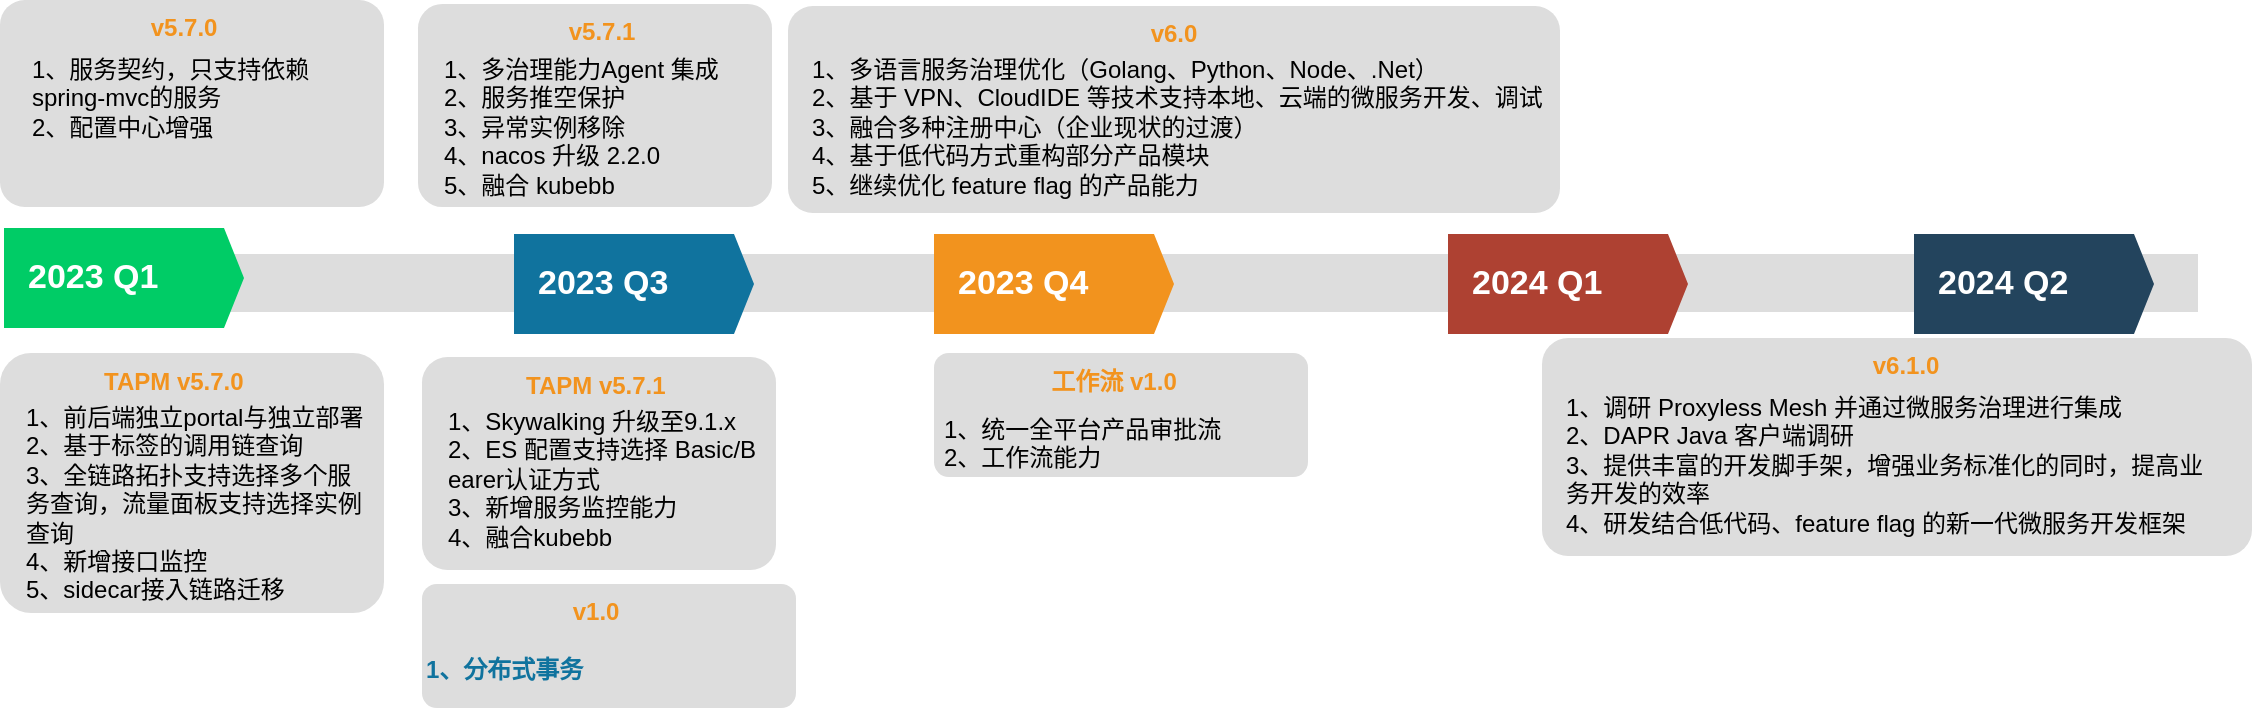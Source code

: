 <mxfile version="21.6.9" type="github">
  <diagram id="LPxzDfarXafkQE6jDnBZ" name="Page-1">
    <mxGraphModel dx="1688" dy="-168" grid="0" gridSize="10" guides="1" tooltips="1" connect="1" arrows="1" fold="1" page="0" pageScale="1" pageWidth="827" pageHeight="1169" math="0" shadow="0">
      <root>
        <mxCell id="0" />
        <mxCell id="1" parent="0" />
        <mxCell id="-Ru4AuKq-2Gei_yiUdHQ-51" value="" style="fillColor=#dddddd;rounded=0;strokeColor=none;" parent="1" vertex="1">
          <mxGeometry x="-140" y="1154" width="1097" height="29" as="geometry" />
        </mxCell>
        <mxCell id="-Ru4AuKq-2Gei_yiUdHQ-52" value="2023 Q3" style="shape=mxgraph.infographic.ribbonSimple;notch1=0;notch2=10;notch=0;html=1;fillColor=#10739E;strokeColor=none;shadow=0;fontSize=17;fontColor=#FFFFFF;align=left;spacingLeft=10;fontStyle=1;" parent="1" vertex="1">
          <mxGeometry x="115" y="1144" width="120" height="50" as="geometry" />
        </mxCell>
        <mxCell id="-Ru4AuKq-2Gei_yiUdHQ-53" value="2023 Q4" style="shape=mxgraph.infographic.ribbonSimple;notch1=0;notch2=10;notch=0;html=1;fillColor=#F2931E;strokeColor=none;shadow=0;fontSize=17;fontColor=#FFFFFF;align=left;spacingLeft=10;fontStyle=1;" parent="1" vertex="1">
          <mxGeometry x="325" y="1144" width="120" height="50" as="geometry" />
        </mxCell>
        <mxCell id="-Ru4AuKq-2Gei_yiUdHQ-54" value="2024 Q1" style="shape=mxgraph.infographic.ribbonSimple;notch1=0;notch2=10;notch=0;html=1;fillColor=#AE4132;strokeColor=none;shadow=0;fontSize=17;fontColor=#FFFFFF;align=left;spacingLeft=10;fontStyle=1;" parent="1" vertex="1">
          <mxGeometry x="582" y="1144" width="120" height="50" as="geometry" />
        </mxCell>
        <mxCell id="-Ru4AuKq-2Gei_yiUdHQ-55" value="2024 Q2" style="shape=mxgraph.infographic.ribbonSimple;notch1=0;notch2=10;notch=0;html=1;fillColor=#23445D;strokeColor=none;shadow=0;fontSize=17;fontColor=#FFFFFF;align=left;spacingLeft=10;fontStyle=1;" parent="1" vertex="1">
          <mxGeometry x="815" y="1144" width="120" height="50" as="geometry" />
        </mxCell>
        <mxCell id="-Ru4AuKq-2Gei_yiUdHQ-56" value="&lt;b style=&quot;color: rgb(242 , 147 , 30)&quot;&gt;&amp;nbsp; &amp;nbsp; &amp;nbsp; &amp;nbsp; &amp;nbsp; &amp;nbsp; &amp;nbsp; &amp;nbsp; &amp;nbsp; &amp;nbsp; &amp;nbsp; v5.7.1&lt;/b&gt;&lt;font color=&quot;#10739e&quot;&gt;&lt;span&gt;&lt;br&gt;&lt;br&gt;&lt;/span&gt;&lt;br&gt;&lt;/font&gt;" style="rounded=1;strokeColor=none;fillColor=#DDDDDD;align=left;arcSize=12;verticalAlign=top;whiteSpace=wrap;html=1;fontSize=12;fontStyle=1" parent="1" vertex="1">
          <mxGeometry x="67" y="1029" width="177" height="101.5" as="geometry" />
        </mxCell>
        <mxCell id="-Ru4AuKq-2Gei_yiUdHQ-61" value="1、多治理能力Agent 集成&lt;br&gt;2、服务推空保护&lt;br&gt;3、异常实例移除&lt;br&gt;4、nacos 升级 2.2.0&lt;br&gt;5、融合 kubebb&lt;br&gt;&lt;div&gt;&lt;/div&gt;" style="text;html=1;" parent="1" vertex="1">
          <mxGeometry x="78" y="1048" width="159" height="54" as="geometry" />
        </mxCell>
        <mxCell id="-Ru4AuKq-2Gei_yiUdHQ-70" value="&lt;b style=&quot;color: rgb(242 , 147 , 30)&quot;&gt;&amp;nbsp; &amp;nbsp; &amp;nbsp; &amp;nbsp; &amp;nbsp; &amp;nbsp; &amp;nbsp; &amp;nbsp; &amp;nbsp; &amp;nbsp; &amp;nbsp; &amp;nbsp; &amp;nbsp; &amp;nbsp; &amp;nbsp; &amp;nbsp; &amp;nbsp; &amp;nbsp; &amp;nbsp; &amp;nbsp; &amp;nbsp; &amp;nbsp; &amp;nbsp; &amp;nbsp; &amp;nbsp;v6.1.0&lt;/b&gt;&lt;font color=&quot;#10739e&quot;&gt;&lt;span&gt;&lt;br&gt;&lt;br&gt;&lt;/span&gt;&lt;br&gt;&lt;/font&gt;" style="rounded=1;strokeColor=none;fillColor=#DDDDDD;align=left;arcSize=12;verticalAlign=top;whiteSpace=wrap;html=1;fontSize=12;fontStyle=1" parent="1" vertex="1">
          <mxGeometry x="629" y="1196" width="355" height="109" as="geometry" />
        </mxCell>
        <mxCell id="7" value="&lt;font style=&quot;font-size: 10px&quot;&gt;&lt;font style=&quot;font-size: 12px&quot; color=&quot;#F2931E&quot;&gt;&lt;b&gt;v6.0&lt;/b&gt;&lt;/font&gt;&lt;br&gt;&lt;/font&gt;" style="rounded=1;strokeColor=none;fillColor=#DDDDDD;align=center;arcSize=12;verticalAlign=top;whiteSpace=wrap;html=1;fontSize=12;" parent="1" vertex="1">
          <mxGeometry x="252" y="1030" width="386" height="103.5" as="geometry" />
        </mxCell>
        <mxCell id="9" value="&lt;div&gt;1、多语言服务治理优化（Golang、Python、Node、.Net）&lt;/div&gt;&lt;span style=&quot;white-space: nowrap&quot;&gt;2、&lt;/span&gt;基于 VPN、CloudIDE 等技术支持本地、云端的微服务开发、调试&lt;br&gt;&lt;span style=&quot;white-space: nowrap&quot;&gt;3、融合&lt;/span&gt;多种注册中心（企业现状的过渡）&lt;br&gt;&lt;span style=&quot;white-space: nowrap&quot;&gt;4、&lt;/span&gt;基于低代码方式重构部分产品模块&lt;br&gt;&lt;span style=&quot;white-space: nowrap&quot;&gt;5、继续优化 feature flag 的产品能力&lt;br&gt;&lt;/span&gt;" style="text;html=1;whiteSpace=wrap;" parent="1" vertex="1">
          <mxGeometry x="262" y="1048" width="376" height="86" as="geometry" />
        </mxCell>
        <mxCell id="10" value="&lt;div&gt;&lt;/div&gt;&lt;div&gt;1、调研 Proxyless Mesh 并通过微服务治理进行集成&lt;/div&gt;&lt;div&gt;2、DAPR Java 客户端调研&lt;/div&gt;&lt;div&gt;3、提供丰富的开发脚手架，增强业务标准化的同时，提高业务开发的效率&lt;/div&gt;&lt;div&gt;4、研发结合低代码、feature flag 的新一代微服务开发框架&lt;/div&gt;" style="text;html=1;whiteSpace=wrap;" parent="1" vertex="1">
          <mxGeometry x="639" y="1216.5" width="330" height="85" as="geometry" />
        </mxCell>
        <mxCell id="kjNINUmJ4nMNvlj-G-Dl-10" value="2023 Q1" style="shape=mxgraph.infographic.ribbonSimple;notch1=0;notch2=10;notch=0;html=1;fillColor=#00CC66;strokeColor=none;shadow=0;fontSize=17;fontColor=#FFFFFF;align=left;spacingLeft=10;fontStyle=1;" vertex="1" parent="1">
          <mxGeometry x="-140" y="1141" width="120" height="50" as="geometry" />
        </mxCell>
        <mxCell id="kjNINUmJ4nMNvlj-G-Dl-11" value="&lt;b style=&quot;color: rgb(242 , 147 , 30)&quot;&gt;&amp;nbsp; &amp;nbsp; &amp;nbsp; &amp;nbsp; &amp;nbsp; &amp;nbsp; &amp;nbsp; &amp;nbsp; &amp;nbsp; &amp;nbsp; &amp;nbsp; v5.7.0&lt;/b&gt;&lt;font color=&quot;#10739e&quot;&gt;&lt;span&gt;&lt;br&gt;&lt;br&gt;&lt;/span&gt;&lt;br&gt;&lt;/font&gt;" style="rounded=1;strokeColor=none;fillColor=#DDDDDD;align=left;arcSize=12;verticalAlign=top;whiteSpace=wrap;html=1;fontSize=12;fontStyle=1" vertex="1" parent="1">
          <mxGeometry x="-142" y="1027" width="192" height="103.5" as="geometry" />
        </mxCell>
        <mxCell id="kjNINUmJ4nMNvlj-G-Dl-12" value="&lt;b style=&quot;color: rgb(242 , 147 , 30)&quot;&gt;&amp;nbsp; &amp;nbsp; &amp;nbsp; &amp;nbsp; &amp;nbsp; &amp;nbsp; &amp;nbsp; &amp;nbsp; &amp;nbsp; &amp;nbsp; &amp;nbsp; v1.0&lt;/b&gt;&lt;font color=&quot;#10739e&quot;&gt;&lt;span&gt;&lt;br&gt;&lt;br&gt;&lt;/span&gt;1、分布式事务&lt;br&gt;&lt;/font&gt;" style="rounded=1;strokeColor=none;fillColor=#DDDDDD;align=left;arcSize=12;verticalAlign=top;whiteSpace=wrap;html=1;fontSize=12;fontStyle=1" vertex="1" parent="1">
          <mxGeometry x="69" y="1319" width="187" height="62" as="geometry" />
        </mxCell>
        <mxCell id="kjNINUmJ4nMNvlj-G-Dl-13" value="&lt;b style=&quot;color: rgb(242 , 147 , 30)&quot;&gt;&amp;nbsp; &amp;nbsp; &amp;nbsp; &amp;nbsp; &amp;nbsp; &amp;nbsp; &amp;nbsp; &amp;nbsp;TAPM v5.7.0&lt;/b&gt;&lt;font color=&quot;#10739e&quot;&gt;&lt;span&gt;&lt;br&gt;&lt;br&gt;&lt;/span&gt;&lt;br&gt;&lt;/font&gt;" style="rounded=1;strokeColor=none;fillColor=#DDDDDD;align=left;arcSize=12;verticalAlign=top;whiteSpace=wrap;html=1;fontSize=12;fontStyle=1" vertex="1" parent="1">
          <mxGeometry x="-142" y="1203.5" width="192" height="130" as="geometry" />
        </mxCell>
        <mxCell id="kjNINUmJ4nMNvlj-G-Dl-14" value="1、前后端独立portal与独立部署&lt;br&gt;2、基于标签的调用链查询&lt;br&gt;3、全链路拓扑支持选择多个服&lt;br&gt;务查询，流量面板支持选择实例&lt;br&gt;查询&lt;br&gt;4、新增接口监控&lt;br&gt;5、sidecar接入链路迁移&lt;br&gt;&lt;div&gt;&lt;/div&gt;" style="text;html=1;" vertex="1" parent="1">
          <mxGeometry x="-131" y="1221.5" width="159" height="106" as="geometry" />
        </mxCell>
        <mxCell id="kjNINUmJ4nMNvlj-G-Dl-15" value="&lt;b style=&quot;color: rgb(242 , 147 , 30)&quot;&gt;&amp;nbsp; &amp;nbsp; &amp;nbsp; &amp;nbsp; &amp;nbsp; &amp;nbsp; &amp;nbsp; &amp;nbsp;TAPM v5.7.1&lt;/b&gt;&lt;font color=&quot;#10739e&quot;&gt;&lt;span&gt;&lt;br&gt;&lt;br&gt;&lt;/span&gt;&lt;br&gt;&lt;/font&gt;" style="rounded=1;strokeColor=none;fillColor=#DDDDDD;align=left;arcSize=12;verticalAlign=top;whiteSpace=wrap;html=1;fontSize=12;fontStyle=1" vertex="1" parent="1">
          <mxGeometry x="69" y="1205.5" width="177" height="106.5" as="geometry" />
        </mxCell>
        <mxCell id="kjNINUmJ4nMNvlj-G-Dl-16" value="1、Skywalking 升级至9.1.x&lt;br&gt;2、ES 配置支持选择 Basic/B&lt;br&gt;earer认证方式&lt;br&gt;3、新增服务监控能力&lt;br&gt;4、融合kubebb&lt;br&gt;&lt;div&gt;&lt;/div&gt;" style="text;html=1;" vertex="1" parent="1">
          <mxGeometry x="80" y="1223.5" width="159" height="54" as="geometry" />
        </mxCell>
        <mxCell id="kjNINUmJ4nMNvlj-G-Dl-17" value="&lt;b style=&quot;color: rgb(242 , 147 , 30)&quot;&gt;&amp;nbsp; &amp;nbsp; &amp;nbsp; &amp;nbsp; &amp;nbsp; &amp;nbsp; &amp;nbsp; &amp;nbsp; &amp;nbsp;工作流 v1.0&lt;/b&gt;&lt;font color=&quot;#10739e&quot;&gt;&lt;span&gt;&lt;br&gt;&lt;/span&gt;&lt;br&gt;&lt;/font&gt;" style="rounded=1;strokeColor=none;fillColor=#DDDDDD;align=left;arcSize=12;verticalAlign=top;whiteSpace=wrap;html=1;fontSize=12;fontStyle=1" vertex="1" parent="1">
          <mxGeometry x="325" y="1203.5" width="187" height="62" as="geometry" />
        </mxCell>
        <mxCell id="kjNINUmJ4nMNvlj-G-Dl-18" value="&lt;div&gt;&lt;/div&gt;&lt;div&gt;1、统一全平台产品审批流&lt;br&gt;&lt;/div&gt;&lt;div&gt;2、工作流能力&lt;/div&gt;" style="text;html=1;whiteSpace=wrap;" vertex="1" parent="1">
          <mxGeometry x="328" y="1227.5" width="177" height="41.5" as="geometry" />
        </mxCell>
        <mxCell id="kjNINUmJ4nMNvlj-G-Dl-20" value="1、服务契约，只支持依赖&lt;br&gt;spring-mvc的服务&lt;br&gt;2、配置中心增强&lt;br&gt;&lt;div&gt;&lt;/div&gt;" style="text;html=1;" vertex="1" parent="1">
          <mxGeometry x="-128" y="1048" width="159" height="54" as="geometry" />
        </mxCell>
      </root>
    </mxGraphModel>
  </diagram>
</mxfile>
